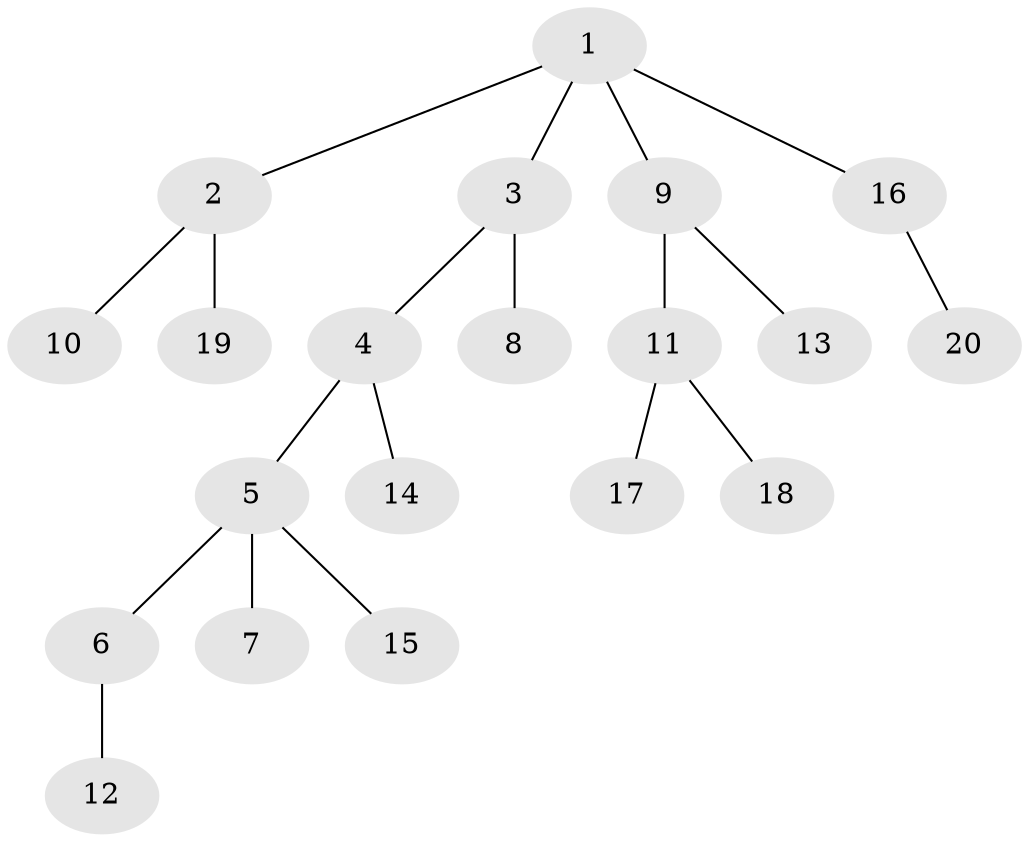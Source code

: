 // Generated by graph-tools (version 1.1) at 2025/46/02/15/25 05:46:28]
// undirected, 20 vertices, 19 edges
graph export_dot {
graph [start="1"]
  node [color=gray90,style=filled];
  1;
  2;
  3;
  4;
  5;
  6;
  7;
  8;
  9;
  10;
  11;
  12;
  13;
  14;
  15;
  16;
  17;
  18;
  19;
  20;
  1 -- 2;
  1 -- 3;
  1 -- 9;
  1 -- 16;
  2 -- 10;
  2 -- 19;
  3 -- 4;
  3 -- 8;
  4 -- 5;
  4 -- 14;
  5 -- 6;
  5 -- 7;
  5 -- 15;
  6 -- 12;
  9 -- 11;
  9 -- 13;
  11 -- 17;
  11 -- 18;
  16 -- 20;
}
